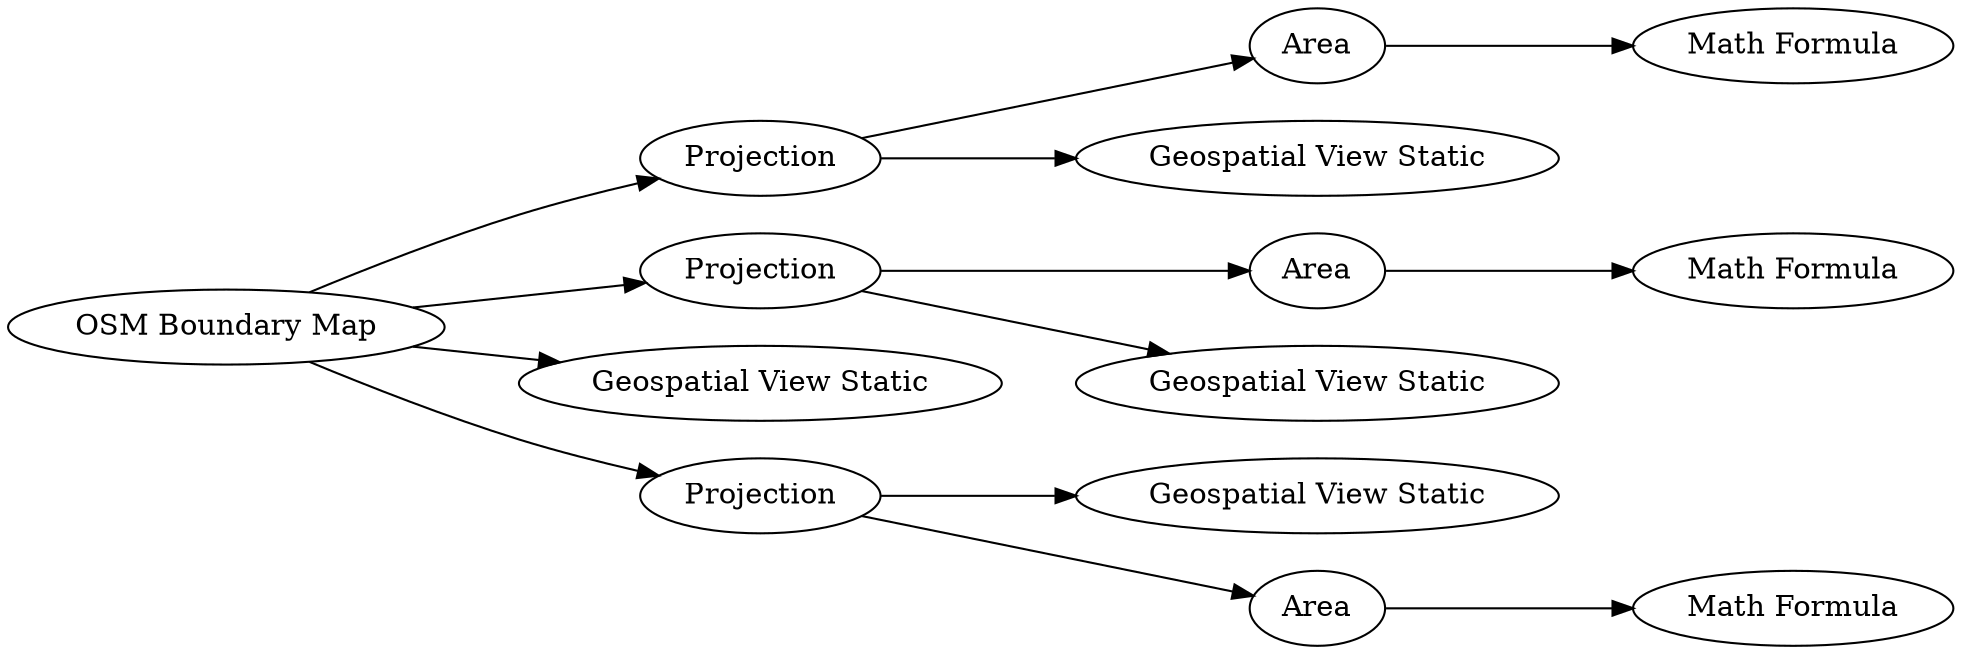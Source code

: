digraph {
	"1215721797232558545_34" [label="OSM Boundary Map"]
	"1215721797232558545_39" [label=Area]
	"1215721797232558545_43" [label=Area]
	"1215721797232558545_44" [label=Projection]
	"1215721797232558545_38" [label="Math Formula"]
	"1215721797232558545_17" [label=Projection]
	"1215721797232558545_36" [label="Geospatial View Static"]
	"1215721797232558545_37" [label=Area]
	"1215721797232558545_15" [label="Geospatial View Static"]
	"1215721797232558545_40" [label="Math Formula"]
	"1215721797232558545_42" [label="Geospatial View Static"]
	"1215721797232558545_35" [label=Projection]
	"1215721797232558545_41" [label="Math Formula"]
	"1215721797232558545_16" [label="Geospatial View Static"]
	"1215721797232558545_17" -> "1215721797232558545_39"
	"1215721797232558545_34" -> "1215721797232558545_44"
	"1215721797232558545_34" -> "1215721797232558545_15"
	"1215721797232558545_34" -> "1215721797232558545_17"
	"1215721797232558545_44" -> "1215721797232558545_42"
	"1215721797232558545_43" -> "1215721797232558545_41"
	"1215721797232558545_39" -> "1215721797232558545_40"
	"1215721797232558545_37" -> "1215721797232558545_38"
	"1215721797232558545_34" -> "1215721797232558545_35"
	"1215721797232558545_17" -> "1215721797232558545_16"
	"1215721797232558545_35" -> "1215721797232558545_36"
	"1215721797232558545_35" -> "1215721797232558545_37"
	"1215721797232558545_44" -> "1215721797232558545_43"
	rankdir=LR
}
